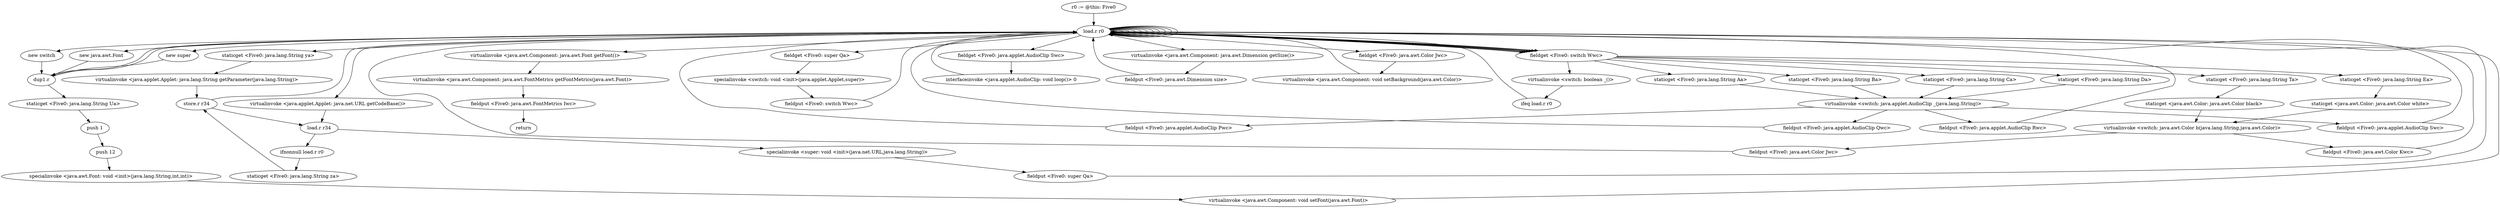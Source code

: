 digraph "" {
    "r0 := @this: Five0"
    "load.r r0"
    "r0 := @this: Five0"->"load.r r0";
    "staticget <Five0: java.lang.String ya>"
    "load.r r0"->"staticget <Five0: java.lang.String ya>";
    "virtualinvoke <java.applet.Applet: java.lang.String getParameter(java.lang.String)>"
    "staticget <Five0: java.lang.String ya>"->"virtualinvoke <java.applet.Applet: java.lang.String getParameter(java.lang.String)>";
    "store.r r34"
    "virtualinvoke <java.applet.Applet: java.lang.String getParameter(java.lang.String)>"->"store.r r34";
    "load.r r34"
    "store.r r34"->"load.r r34";
    "ifnonnull load.r r0"
    "load.r r34"->"ifnonnull load.r r0";
    "staticget <Five0: java.lang.String za>"
    "ifnonnull load.r r0"->"staticget <Five0: java.lang.String za>";
    "staticget <Five0: java.lang.String za>"->"store.r r34";
    "store.r r34"->"load.r r0";
    "new super"
    "load.r r0"->"new super";
    "dup1.r"
    "new super"->"dup1.r";
    "dup1.r"->"load.r r0";
    "virtualinvoke <java.applet.Applet: java.net.URL getCodeBase()>"
    "load.r r0"->"virtualinvoke <java.applet.Applet: java.net.URL getCodeBase()>";
    "virtualinvoke <java.applet.Applet: java.net.URL getCodeBase()>"->"load.r r34";
    "specialinvoke <super: void <init>(java.net.URL,java.lang.String)>"
    "load.r r34"->"specialinvoke <super: void <init>(java.net.URL,java.lang.String)>";
    "fieldput <Five0: super Qa>"
    "specialinvoke <super: void <init>(java.net.URL,java.lang.String)>"->"fieldput <Five0: super Qa>";
    "fieldput <Five0: super Qa>"->"load.r r0";
    "new switch"
    "load.r r0"->"new switch";
    "new switch"->"dup1.r";
    "dup1.r"->"load.r r0";
    "load.r r0"->"load.r r0";
    "fieldget <Five0: super Qa>"
    "load.r r0"->"fieldget <Five0: super Qa>";
    "specialinvoke <switch: void <init>(java.applet.Applet,super)>"
    "fieldget <Five0: super Qa>"->"specialinvoke <switch: void <init>(java.applet.Applet,super)>";
    "fieldput <Five0: switch Wwc>"
    "specialinvoke <switch: void <init>(java.applet.Applet,super)>"->"fieldput <Five0: switch Wwc>";
    "fieldput <Five0: switch Wwc>"->"load.r r0";
    "load.r r0"->"load.r r0";
    "fieldget <Five0: switch Wwc>"
    "load.r r0"->"fieldget <Five0: switch Wwc>";
    "staticget <Five0: java.lang.String Aa>"
    "fieldget <Five0: switch Wwc>"->"staticget <Five0: java.lang.String Aa>";
    "virtualinvoke <switch: java.applet.AudioClip _(java.lang.String)>"
    "staticget <Five0: java.lang.String Aa>"->"virtualinvoke <switch: java.applet.AudioClip _(java.lang.String)>";
    "fieldput <Five0: java.applet.AudioClip Pwc>"
    "virtualinvoke <switch: java.applet.AudioClip _(java.lang.String)>"->"fieldput <Five0: java.applet.AudioClip Pwc>";
    "fieldput <Five0: java.applet.AudioClip Pwc>"->"load.r r0";
    "load.r r0"->"load.r r0";
    "load.r r0"->"fieldget <Five0: switch Wwc>";
    "staticget <Five0: java.lang.String Ba>"
    "fieldget <Five0: switch Wwc>"->"staticget <Five0: java.lang.String Ba>";
    "staticget <Five0: java.lang.String Ba>"->"virtualinvoke <switch: java.applet.AudioClip _(java.lang.String)>";
    "fieldput <Five0: java.applet.AudioClip Qwc>"
    "virtualinvoke <switch: java.applet.AudioClip _(java.lang.String)>"->"fieldput <Five0: java.applet.AudioClip Qwc>";
    "fieldput <Five0: java.applet.AudioClip Qwc>"->"load.r r0";
    "load.r r0"->"load.r r0";
    "load.r r0"->"fieldget <Five0: switch Wwc>";
    "staticget <Five0: java.lang.String Ca>"
    "fieldget <Five0: switch Wwc>"->"staticget <Five0: java.lang.String Ca>";
    "staticget <Five0: java.lang.String Ca>"->"virtualinvoke <switch: java.applet.AudioClip _(java.lang.String)>";
    "fieldput <Five0: java.applet.AudioClip Rwc>"
    "virtualinvoke <switch: java.applet.AudioClip _(java.lang.String)>"->"fieldput <Five0: java.applet.AudioClip Rwc>";
    "fieldput <Five0: java.applet.AudioClip Rwc>"->"load.r r0";
    "load.r r0"->"fieldget <Five0: switch Wwc>";
    "virtualinvoke <switch: boolean _()>"
    "fieldget <Five0: switch Wwc>"->"virtualinvoke <switch: boolean _()>";
    "ifeq load.r r0"
    "virtualinvoke <switch: boolean _()>"->"ifeq load.r r0";
    "ifeq load.r r0"->"load.r r0";
    "load.r r0"->"load.r r0";
    "load.r r0"->"fieldget <Five0: switch Wwc>";
    "staticget <Five0: java.lang.String Da>"
    "fieldget <Five0: switch Wwc>"->"staticget <Five0: java.lang.String Da>";
    "staticget <Five0: java.lang.String Da>"->"virtualinvoke <switch: java.applet.AudioClip _(java.lang.String)>";
    "fieldput <Five0: java.applet.AudioClip Swc>"
    "virtualinvoke <switch: java.applet.AudioClip _(java.lang.String)>"->"fieldput <Five0: java.applet.AudioClip Swc>";
    "fieldput <Five0: java.applet.AudioClip Swc>"->"load.r r0";
    "fieldget <Five0: java.applet.AudioClip Swc>"
    "load.r r0"->"fieldget <Five0: java.applet.AudioClip Swc>";
    "interfaceinvoke <java.applet.AudioClip: void loop()> 0"
    "fieldget <Five0: java.applet.AudioClip Swc>"->"interfaceinvoke <java.applet.AudioClip: void loop()> 0";
    "interfaceinvoke <java.applet.AudioClip: void loop()> 0"->"load.r r0";
    "load.r r0"->"load.r r0";
    "virtualinvoke <java.awt.Component: java.awt.Dimension getSize()>"
    "load.r r0"->"virtualinvoke <java.awt.Component: java.awt.Dimension getSize()>";
    "fieldput <Five0: java.awt.Dimension size>"
    "virtualinvoke <java.awt.Component: java.awt.Dimension getSize()>"->"fieldput <Five0: java.awt.Dimension size>";
    "fieldput <Five0: java.awt.Dimension size>"->"load.r r0";
    "load.r r0"->"load.r r0";
    "load.r r0"->"fieldget <Five0: switch Wwc>";
    "staticget <Five0: java.lang.String Ea>"
    "fieldget <Five0: switch Wwc>"->"staticget <Five0: java.lang.String Ea>";
    "staticget <java.awt.Color: java.awt.Color white>"
    "staticget <Five0: java.lang.String Ea>"->"staticget <java.awt.Color: java.awt.Color white>";
    "virtualinvoke <switch: java.awt.Color b(java.lang.String,java.awt.Color)>"
    "staticget <java.awt.Color: java.awt.Color white>"->"virtualinvoke <switch: java.awt.Color b(java.lang.String,java.awt.Color)>";
    "fieldput <Five0: java.awt.Color Jwc>"
    "virtualinvoke <switch: java.awt.Color b(java.lang.String,java.awt.Color)>"->"fieldput <Five0: java.awt.Color Jwc>";
    "fieldput <Five0: java.awt.Color Jwc>"->"load.r r0";
    "load.r r0"->"load.r r0";
    "load.r r0"->"fieldget <Five0: switch Wwc>";
    "staticget <Five0: java.lang.String Ta>"
    "fieldget <Five0: switch Wwc>"->"staticget <Five0: java.lang.String Ta>";
    "staticget <java.awt.Color: java.awt.Color black>"
    "staticget <Five0: java.lang.String Ta>"->"staticget <java.awt.Color: java.awt.Color black>";
    "staticget <java.awt.Color: java.awt.Color black>"->"virtualinvoke <switch: java.awt.Color b(java.lang.String,java.awt.Color)>";
    "fieldput <Five0: java.awt.Color Kwc>"
    "virtualinvoke <switch: java.awt.Color b(java.lang.String,java.awt.Color)>"->"fieldput <Five0: java.awt.Color Kwc>";
    "fieldput <Five0: java.awt.Color Kwc>"->"load.r r0";
    "load.r r0"->"load.r r0";
    "fieldget <Five0: java.awt.Color Jwc>"
    "load.r r0"->"fieldget <Five0: java.awt.Color Jwc>";
    "virtualinvoke <java.awt.Component: void setBackground(java.awt.Color)>"
    "fieldget <Five0: java.awt.Color Jwc>"->"virtualinvoke <java.awt.Component: void setBackground(java.awt.Color)>";
    "virtualinvoke <java.awt.Component: void setBackground(java.awt.Color)>"->"load.r r0";
    "new java.awt.Font"
    "load.r r0"->"new java.awt.Font";
    "new java.awt.Font"->"dup1.r";
    "staticget <Five0: java.lang.String Ua>"
    "dup1.r"->"staticget <Five0: java.lang.String Ua>";
    "push 1"
    "staticget <Five0: java.lang.String Ua>"->"push 1";
    "push 12"
    "push 1"->"push 12";
    "specialinvoke <java.awt.Font: void <init>(java.lang.String,int,int)>"
    "push 12"->"specialinvoke <java.awt.Font: void <init>(java.lang.String,int,int)>";
    "virtualinvoke <java.awt.Component: void setFont(java.awt.Font)>"
    "specialinvoke <java.awt.Font: void <init>(java.lang.String,int,int)>"->"virtualinvoke <java.awt.Component: void setFont(java.awt.Font)>";
    "virtualinvoke <java.awt.Component: void setFont(java.awt.Font)>"->"load.r r0";
    "load.r r0"->"load.r r0";
    "load.r r0"->"load.r r0";
    "virtualinvoke <java.awt.Component: java.awt.Font getFont()>"
    "load.r r0"->"virtualinvoke <java.awt.Component: java.awt.Font getFont()>";
    "virtualinvoke <java.awt.Component: java.awt.FontMetrics getFontMetrics(java.awt.Font)>"
    "virtualinvoke <java.awt.Component: java.awt.Font getFont()>"->"virtualinvoke <java.awt.Component: java.awt.FontMetrics getFontMetrics(java.awt.Font)>";
    "fieldput <Five0: java.awt.FontMetrics Iwc>"
    "virtualinvoke <java.awt.Component: java.awt.FontMetrics getFontMetrics(java.awt.Font)>"->"fieldput <Five0: java.awt.FontMetrics Iwc>";
    "return"
    "fieldput <Five0: java.awt.FontMetrics Iwc>"->"return";
}
